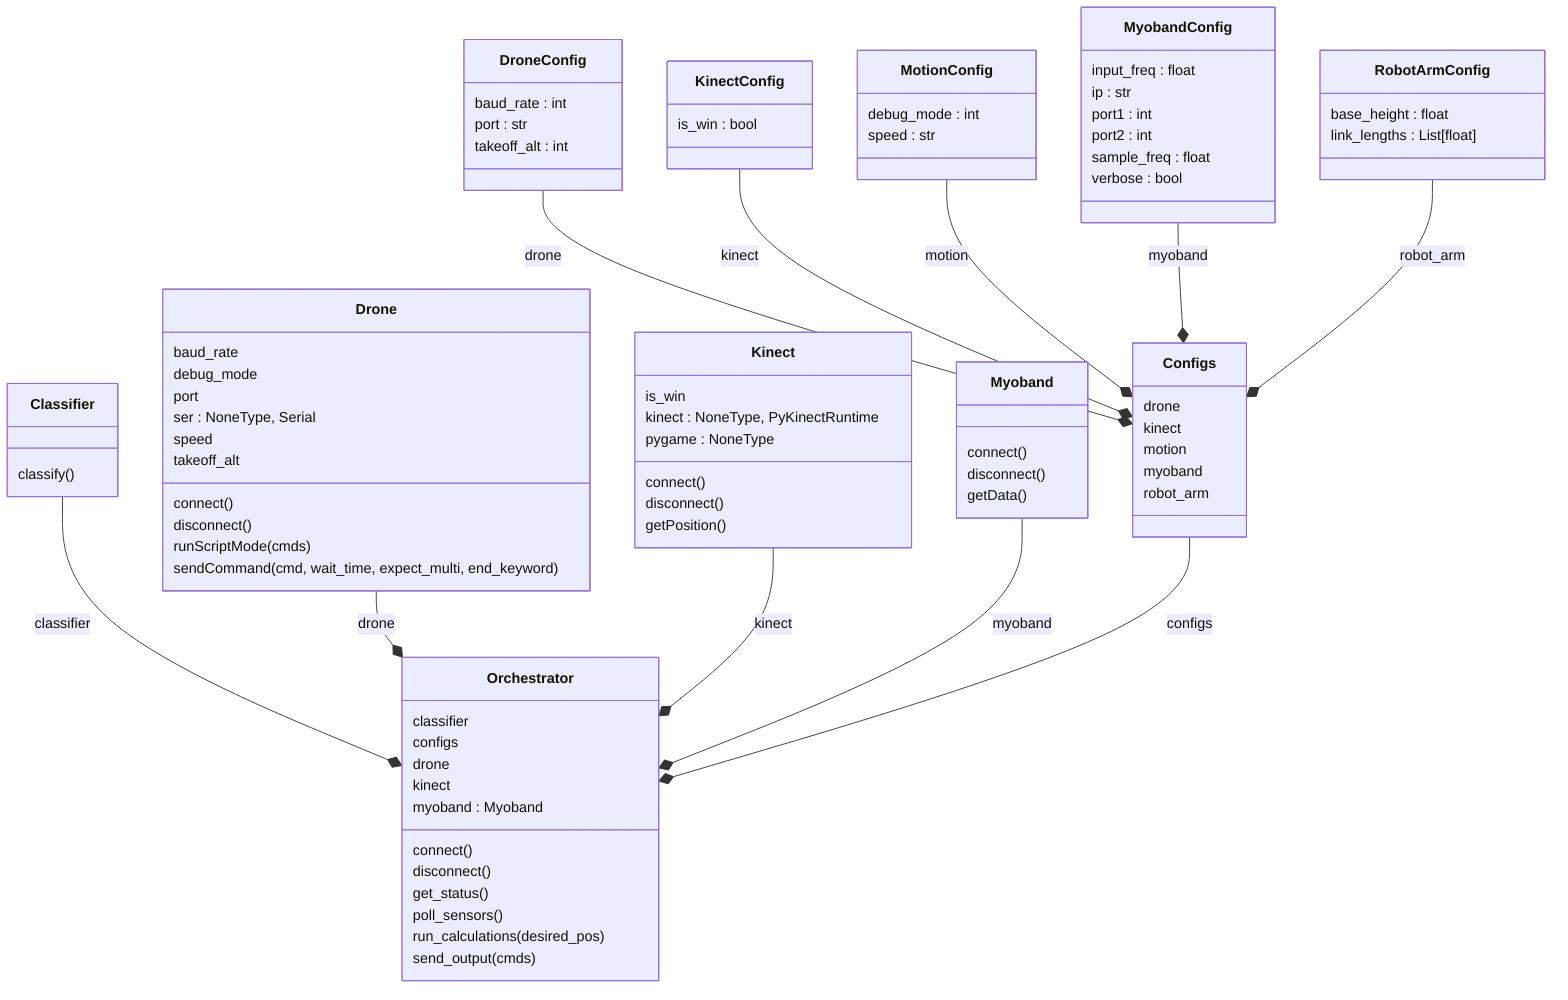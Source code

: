 classDiagram
  class Classifier {
    classify()
  }
  class Configs {
    drone
    kinect
    motion
    myoband
    robot_arm
  }
  class Drone {
    baud_rate
    debug_mode
    port
    ser : NoneType, Serial
    speed
    takeoff_alt
    connect()
    disconnect()
    runScriptMode(cmds)
    sendCommand(cmd, wait_time, expect_multi, end_keyword)
  }
  class DroneConfig {
    baud_rate : int
    port : str
    takeoff_alt : int
  }
  class Kinect {
    is_win
    kinect : NoneType, PyKinectRuntime
    pygame : NoneType
    connect()
    disconnect()
    getPosition()
  }
  class KinectConfig {
    is_win : bool
  }
  class MotionConfig {
    debug_mode : int
    speed : str
  }
  class Myoband {
    connect()
    disconnect()
    getData()
  }
  class MyobandConfig {
    input_freq : float
    ip : str
    port1 : int
    port2 : int
    sample_freq : float
    verbose : bool
  }
  class Orchestrator {
    classifier
    configs
    drone
    kinect
    myoband : Myoband
    connect()
    disconnect()
    get_status()
    poll_sensors()
    run_calculations(desired_pos)
    send_output(cmds)
  }
  class RobotArmConfig {
    base_height : float
    link_lengths : List[float]
  }
  Classifier --* Orchestrator : classifier
  Drone --* Orchestrator : drone
  Kinect --* Orchestrator : kinect
  Myoband --* Orchestrator : myoband
  Configs --* Orchestrator : configs
  DroneConfig --* Configs : drone
  KinectConfig --* Configs : kinect
  MotionConfig --* Configs : motion
  MyobandConfig --* Configs : myoband
  RobotArmConfig --* Configs : robot_arm